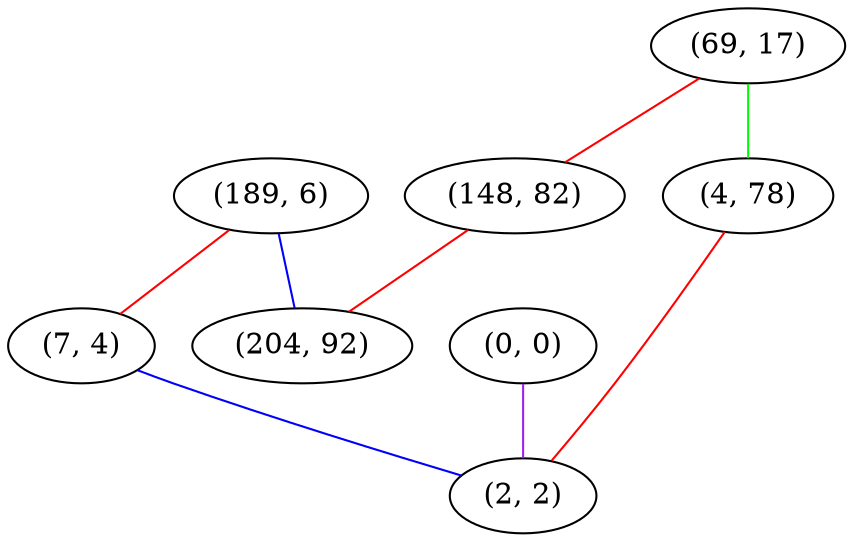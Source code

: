 graph "" {
"(189, 6)";
"(0, 0)";
"(69, 17)";
"(4, 78)";
"(7, 4)";
"(2, 2)";
"(148, 82)";
"(204, 92)";
"(189, 6)" -- "(7, 4)"  [color=red, key=0, weight=1];
"(189, 6)" -- "(204, 92)"  [color=blue, key=0, weight=3];
"(0, 0)" -- "(2, 2)"  [color=purple, key=0, weight=4];
"(69, 17)" -- "(148, 82)"  [color=red, key=0, weight=1];
"(69, 17)" -- "(4, 78)"  [color=green, key=0, weight=2];
"(4, 78)" -- "(2, 2)"  [color=red, key=0, weight=1];
"(7, 4)" -- "(2, 2)"  [color=blue, key=0, weight=3];
"(148, 82)" -- "(204, 92)"  [color=red, key=0, weight=1];
}

